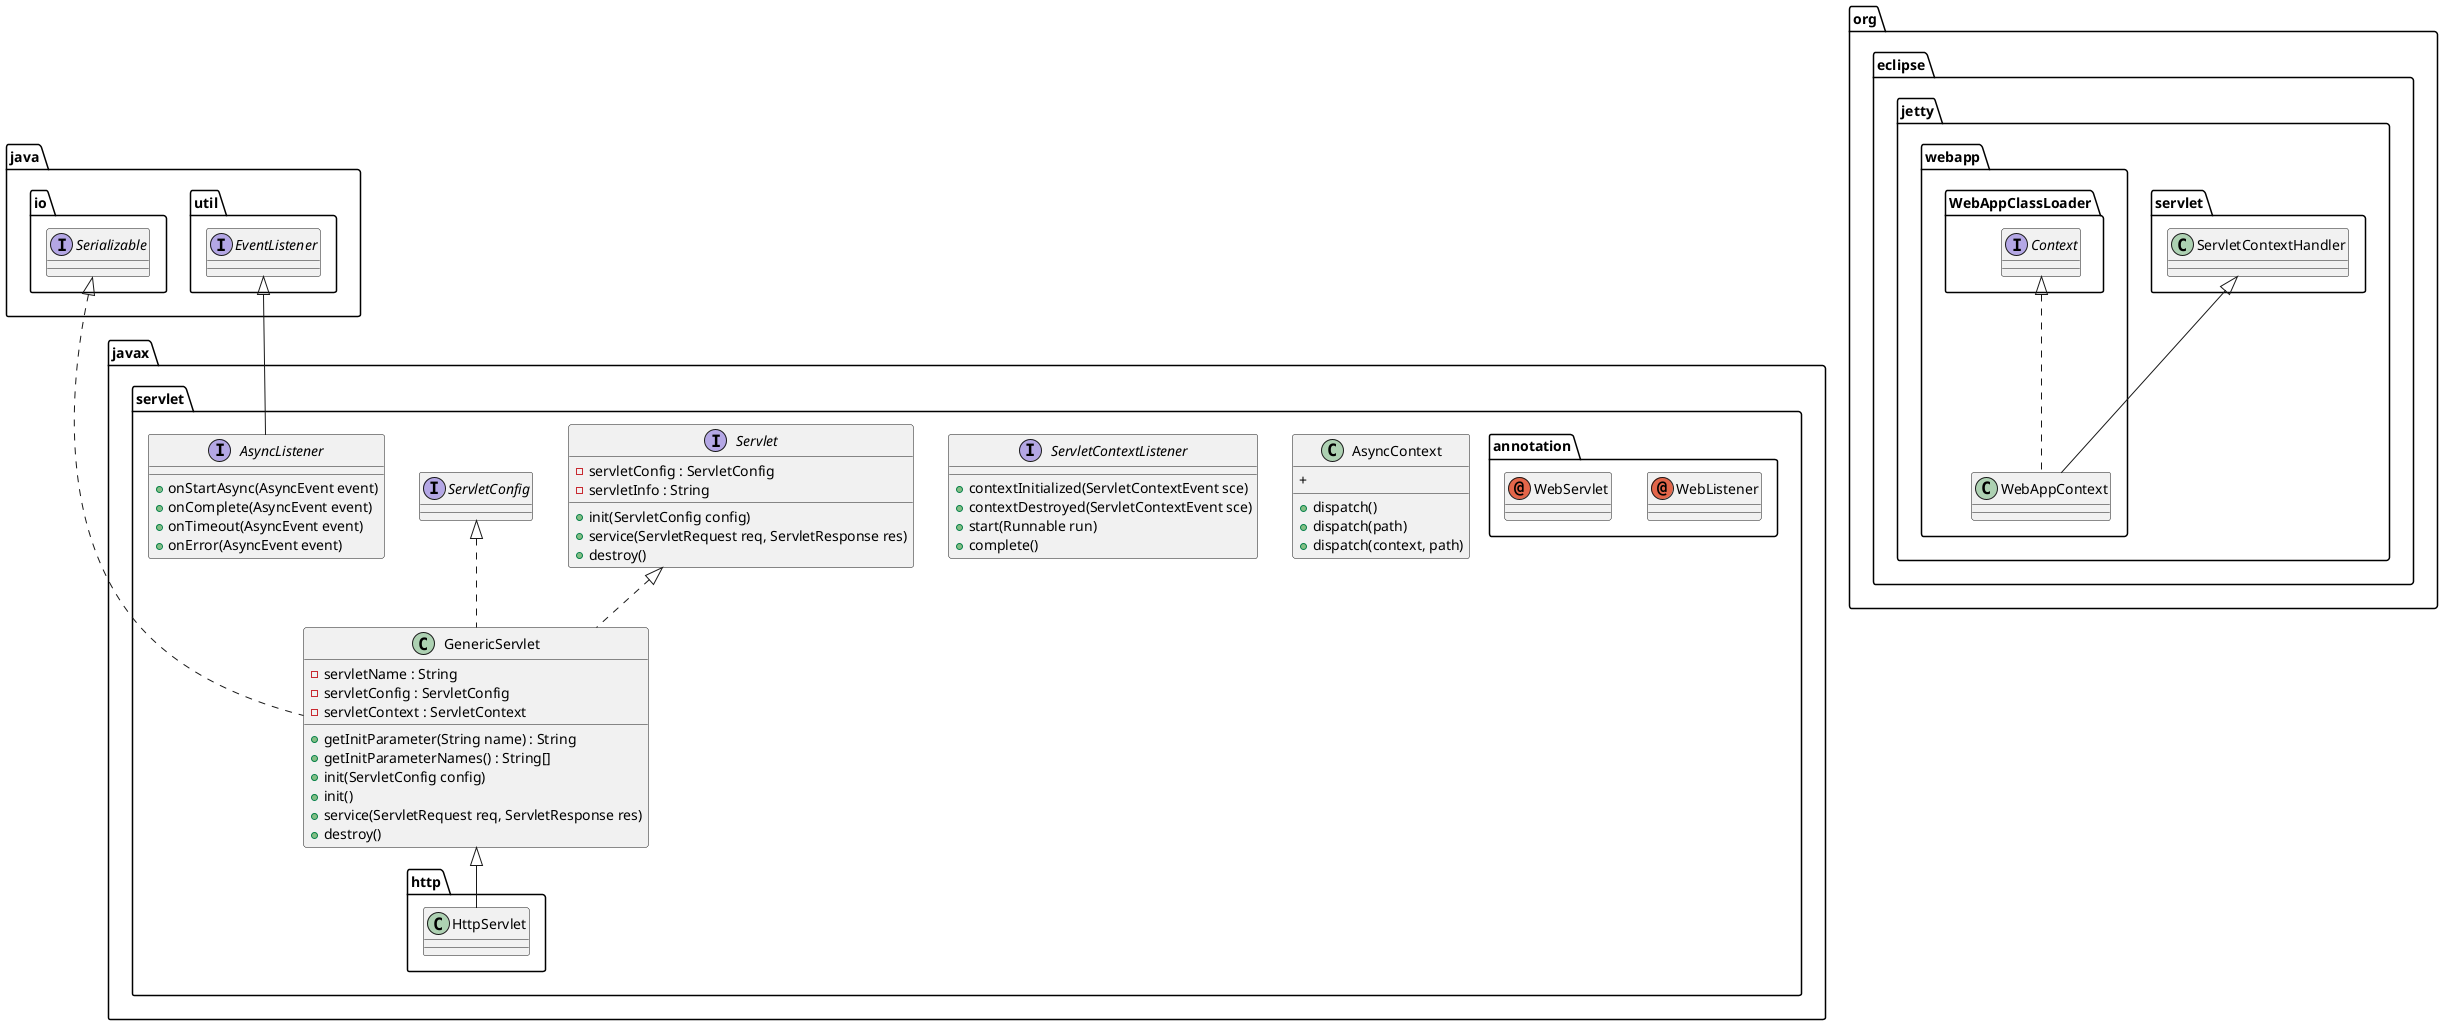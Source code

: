 @startuml

interface javax.servlet.AsyncContext {

}

class javax.servlet.AsyncContext {
 + dispatch()
 + dispatch(path)
 + dispatch(context, path)
 +
}

interface javax.servlet.ServletContextListener {
 + contextInitialized(ServletContextEvent sce)
 + contextDestroyed(ServletContextEvent sce)
 + start(Runnable run)
 + complete()
}

class org.eclipse.jetty.servlet.ServletContextHandler {

}

class org.eclipse.jetty.webapp.WebAppContext extends org.eclipse.jetty.servlet.ServletContextHandler implements org.eclipse.jetty.webapp.WebAppClassLoader.Context {}

class javax.servlet.http.HttpServlet extends javax.servlet.GenericServlet {
}

abstract class javax.servlet.GenericServlet implements javax.servlet.Servlet, javax.servlet.ServletConfig, java.io.Serializable

interface javax.servlet.AsyncListener extends java.util.EventListener {
 + onStartAsync(AsyncEvent event)
 + onComplete(AsyncEvent event)
 + onTimeout(AsyncEvent event)
 + onError(AsyncEvent event)
}

interface java.util.EventListener {}

class javax.servlet.GenericServlet {
 - servletName : String
 - servletConfig : ServletConfig
 - servletContext : ServletContext
 + getInitParameter(String name) : String
 + getInitParameterNames() : String[]
 + init(ServletConfig config)
 + init()
 + service(ServletRequest req, ServletResponse res)
 + destroy()
}

interface javax.servlet.Servlet {
 - servletConfig : ServletConfig
 - servletInfo : String
 + init(ServletConfig config)
 + service(ServletRequest req, ServletResponse res)
 + destroy()
}

annotation javax.servlet.annotation.WebListener
annotation javax.servlet.annotation.WebServlet

@enduml
